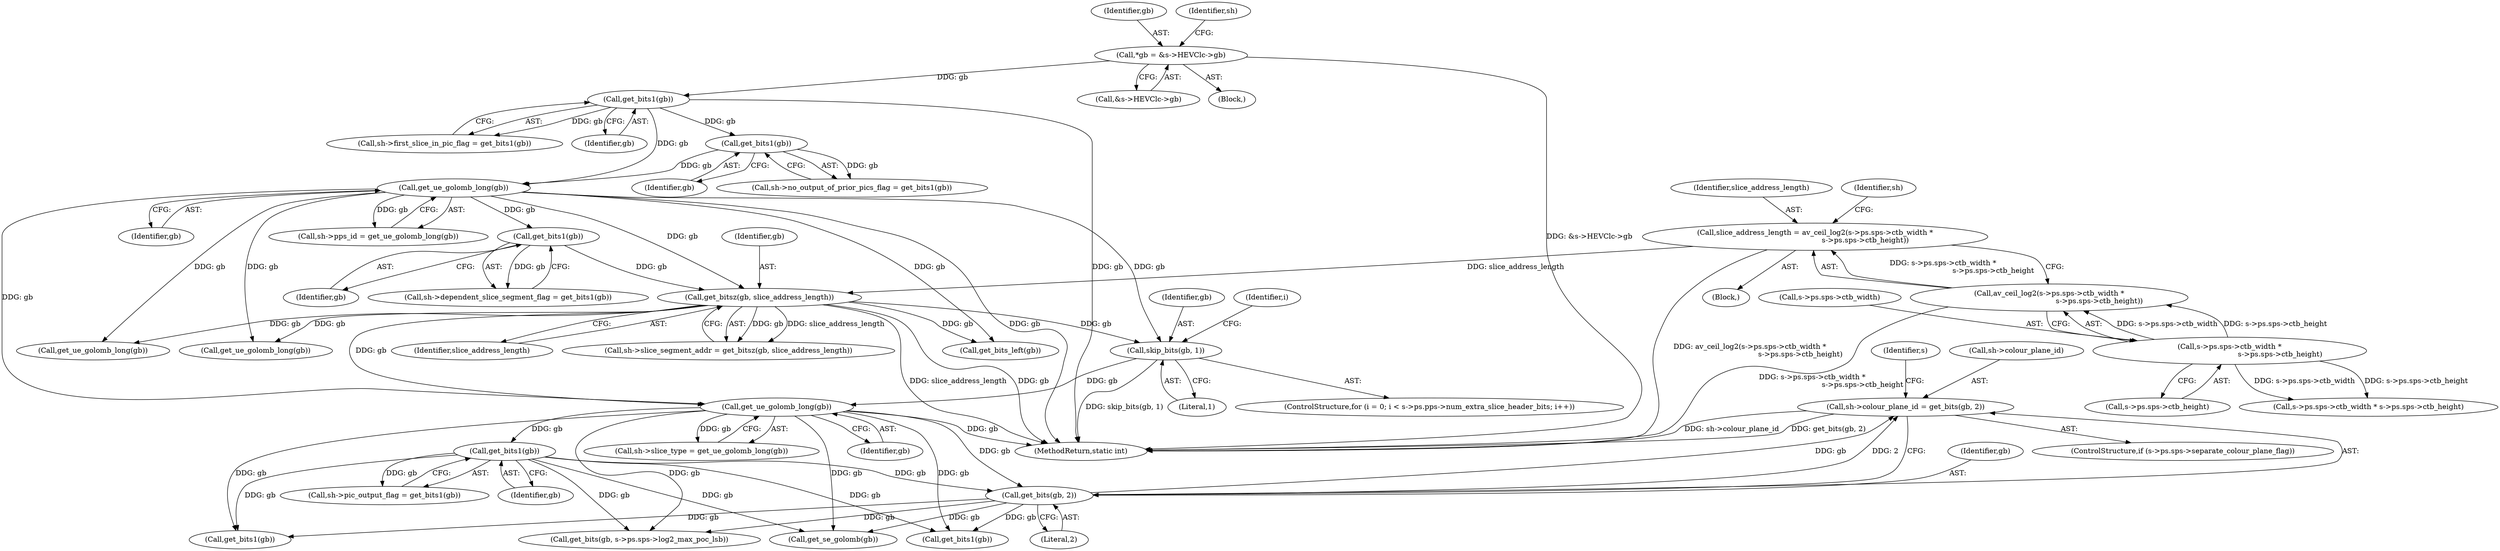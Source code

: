 digraph "0_FFmpeg_54655623a82632e7624714d7b2a3e039dc5faa7e_0@pointer" {
"1000695" [label="(Call,sh->colour_plane_id = get_bits(gb, 2))"];
"1000699" [label="(Call,get_bits(gb, 2))"];
"1000617" [label="(Call,get_ue_golomb_long(gb))"];
"1000610" [label="(Call,skip_bits(gb, 1))"];
"1000511" [label="(Call,get_bitsz(gb, slice_address_length))"];
"1000487" [label="(Call,get_bits1(gb))"];
"1000201" [label="(Call,get_ue_golomb_long(gb))"];
"1000132" [label="(Call,get_bits1(gb))"];
"1000111" [label="(Call,*gb = &s->HEVClc->gb)"];
"1000195" [label="(Call,get_bits1(gb))"];
"1000489" [label="(Call,slice_address_length = av_ceil_log2(s->ps.sps->ctb_width *\n                                            s->ps.sps->ctb_height))"];
"1000491" [label="(Call,av_ceil_log2(s->ps.sps->ctb_width *\n                                            s->ps.sps->ctb_height))"];
"1000492" [label="(Call,s->ps.sps->ctb_width *\n                                            s->ps.sps->ctb_height)"];
"1000685" [label="(Call,get_bits1(gb))"];
"1001808" [label="(Call,get_ue_golomb_long(gb))"];
"1000491" [label="(Call,av_ceil_log2(s->ps.sps->ctb_width *\n                                            s->ps.sps->ctb_height))"];
"1000500" [label="(Call,s->ps.sps->ctb_height)"];
"1000487" [label="(Call,get_bits1(gb))"];
"1000685" [label="(Call,get_bits1(gb))"];
"1000687" [label="(ControlStructure,if (s->ps.sps->separate_colour_plane_flag))"];
"1000705" [label="(Identifier,s)"];
"1000512" [label="(Identifier,gb)"];
"1000111" [label="(Call,*gb = &s->HEVClc->gb)"];
"1000113" [label="(Call,&s->HEVClc->gb)"];
"1000473" [label="(Block,)"];
"1001042" [label="(Call,get_bits1(gb))"];
"1000699" [label="(Call,get_bits(gb, 2))"];
"1000713" [label="(Call,get_bits(gb, s->ps.sps->log2_max_poc_lsb))"];
"1000202" [label="(Identifier,gb)"];
"1000519" [label="(Call,s->ps.sps->ctb_width * s->ps.sps->ctb_height)"];
"1000509" [label="(Identifier,sh)"];
"1000696" [label="(Call,sh->colour_plane_id)"];
"1000701" [label="(Literal,2)"];
"1000609" [label="(Identifier,i)"];
"1000681" [label="(Call,sh->pic_output_flag = get_bits1(gb))"];
"1000695" [label="(Call,sh->colour_plane_id = get_bits(gb, 2))"];
"1001523" [label="(Call,get_se_golomb(gb))"];
"1000613" [label="(Call,sh->slice_type = get_ue_golomb_long(gb))"];
"1000488" [label="(Identifier,gb)"];
"1000132" [label="(Call,get_bits1(gb))"];
"1000511" [label="(Call,get_bitsz(gb, slice_address_length))"];
"1000201" [label="(Call,get_ue_golomb_long(gb))"];
"1000611" [label="(Identifier,gb)"];
"1000618" [label="(Identifier,gb)"];
"1001150" [label="(Call,get_bits1(gb))"];
"1000617" [label="(Call,get_ue_golomb_long(gb))"];
"1000595" [label="(ControlStructure,for (i = 0; i < s->ps.pps->num_extra_slice_header_bits; i++))"];
"1000128" [label="(Call,sh->first_slice_in_pic_flag = get_bits1(gb))"];
"1000612" [label="(Literal,1)"];
"1000133" [label="(Identifier,gb)"];
"1000490" [label="(Identifier,slice_address_length)"];
"1000191" [label="(Call,sh->no_output_of_prior_pics_flag = get_bits1(gb))"];
"1000700" [label="(Identifier,gb)"];
"1000507" [label="(Call,sh->slice_segment_addr = get_bitsz(gb, slice_address_length))"];
"1000196" [label="(Identifier,gb)"];
"1000109" [label="(Block,)"];
"1002030" [label="(Call,get_ue_golomb_long(gb))"];
"1000493" [label="(Call,s->ps.sps->ctb_width)"];
"1000492" [label="(Call,s->ps.sps->ctb_width *\n                                            s->ps.sps->ctb_height)"];
"1000483" [label="(Call,sh->dependent_slice_segment_flag = get_bits1(gb))"];
"1000513" [label="(Identifier,slice_address_length)"];
"1000610" [label="(Call,skip_bits(gb, 1))"];
"1000112" [label="(Identifier,gb)"];
"1002212" [label="(MethodReturn,static int)"];
"1000489" [label="(Call,slice_address_length = av_ceil_log2(s->ps.sps->ctb_width *\n                                            s->ps.sps->ctb_height))"];
"1000197" [label="(Call,sh->pps_id = get_ue_golomb_long(gb))"];
"1000121" [label="(Identifier,sh)"];
"1000195" [label="(Call,get_bits1(gb))"];
"1000686" [label="(Identifier,gb)"];
"1002140" [label="(Call,get_bits_left(gb))"];
"1000695" -> "1000687"  [label="AST: "];
"1000695" -> "1000699"  [label="CFG: "];
"1000696" -> "1000695"  [label="AST: "];
"1000699" -> "1000695"  [label="AST: "];
"1000705" -> "1000695"  [label="CFG: "];
"1000695" -> "1002212"  [label="DDG: sh->colour_plane_id"];
"1000695" -> "1002212"  [label="DDG: get_bits(gb, 2)"];
"1000699" -> "1000695"  [label="DDG: gb"];
"1000699" -> "1000695"  [label="DDG: 2"];
"1000699" -> "1000701"  [label="CFG: "];
"1000700" -> "1000699"  [label="AST: "];
"1000701" -> "1000699"  [label="AST: "];
"1000617" -> "1000699"  [label="DDG: gb"];
"1000685" -> "1000699"  [label="DDG: gb"];
"1000699" -> "1000713"  [label="DDG: gb"];
"1000699" -> "1001042"  [label="DDG: gb"];
"1000699" -> "1001150"  [label="DDG: gb"];
"1000699" -> "1001523"  [label="DDG: gb"];
"1000617" -> "1000613"  [label="AST: "];
"1000617" -> "1000618"  [label="CFG: "];
"1000618" -> "1000617"  [label="AST: "];
"1000613" -> "1000617"  [label="CFG: "];
"1000617" -> "1002212"  [label="DDG: gb"];
"1000617" -> "1000613"  [label="DDG: gb"];
"1000610" -> "1000617"  [label="DDG: gb"];
"1000511" -> "1000617"  [label="DDG: gb"];
"1000201" -> "1000617"  [label="DDG: gb"];
"1000617" -> "1000685"  [label="DDG: gb"];
"1000617" -> "1000713"  [label="DDG: gb"];
"1000617" -> "1001042"  [label="DDG: gb"];
"1000617" -> "1001150"  [label="DDG: gb"];
"1000617" -> "1001523"  [label="DDG: gb"];
"1000610" -> "1000595"  [label="AST: "];
"1000610" -> "1000612"  [label="CFG: "];
"1000611" -> "1000610"  [label="AST: "];
"1000612" -> "1000610"  [label="AST: "];
"1000609" -> "1000610"  [label="CFG: "];
"1000610" -> "1002212"  [label="DDG: skip_bits(gb, 1)"];
"1000511" -> "1000610"  [label="DDG: gb"];
"1000201" -> "1000610"  [label="DDG: gb"];
"1000511" -> "1000507"  [label="AST: "];
"1000511" -> "1000513"  [label="CFG: "];
"1000512" -> "1000511"  [label="AST: "];
"1000513" -> "1000511"  [label="AST: "];
"1000507" -> "1000511"  [label="CFG: "];
"1000511" -> "1002212"  [label="DDG: slice_address_length"];
"1000511" -> "1002212"  [label="DDG: gb"];
"1000511" -> "1000507"  [label="DDG: gb"];
"1000511" -> "1000507"  [label="DDG: slice_address_length"];
"1000487" -> "1000511"  [label="DDG: gb"];
"1000201" -> "1000511"  [label="DDG: gb"];
"1000489" -> "1000511"  [label="DDG: slice_address_length"];
"1000511" -> "1001808"  [label="DDG: gb"];
"1000511" -> "1002030"  [label="DDG: gb"];
"1000511" -> "1002140"  [label="DDG: gb"];
"1000487" -> "1000483"  [label="AST: "];
"1000487" -> "1000488"  [label="CFG: "];
"1000488" -> "1000487"  [label="AST: "];
"1000483" -> "1000487"  [label="CFG: "];
"1000487" -> "1000483"  [label="DDG: gb"];
"1000201" -> "1000487"  [label="DDG: gb"];
"1000201" -> "1000197"  [label="AST: "];
"1000201" -> "1000202"  [label="CFG: "];
"1000202" -> "1000201"  [label="AST: "];
"1000197" -> "1000201"  [label="CFG: "];
"1000201" -> "1002212"  [label="DDG: gb"];
"1000201" -> "1000197"  [label="DDG: gb"];
"1000132" -> "1000201"  [label="DDG: gb"];
"1000195" -> "1000201"  [label="DDG: gb"];
"1000201" -> "1001808"  [label="DDG: gb"];
"1000201" -> "1002030"  [label="DDG: gb"];
"1000201" -> "1002140"  [label="DDG: gb"];
"1000132" -> "1000128"  [label="AST: "];
"1000132" -> "1000133"  [label="CFG: "];
"1000133" -> "1000132"  [label="AST: "];
"1000128" -> "1000132"  [label="CFG: "];
"1000132" -> "1002212"  [label="DDG: gb"];
"1000132" -> "1000128"  [label="DDG: gb"];
"1000111" -> "1000132"  [label="DDG: gb"];
"1000132" -> "1000195"  [label="DDG: gb"];
"1000111" -> "1000109"  [label="AST: "];
"1000111" -> "1000113"  [label="CFG: "];
"1000112" -> "1000111"  [label="AST: "];
"1000113" -> "1000111"  [label="AST: "];
"1000121" -> "1000111"  [label="CFG: "];
"1000111" -> "1002212"  [label="DDG: &s->HEVClc->gb"];
"1000195" -> "1000191"  [label="AST: "];
"1000195" -> "1000196"  [label="CFG: "];
"1000196" -> "1000195"  [label="AST: "];
"1000191" -> "1000195"  [label="CFG: "];
"1000195" -> "1000191"  [label="DDG: gb"];
"1000489" -> "1000473"  [label="AST: "];
"1000489" -> "1000491"  [label="CFG: "];
"1000490" -> "1000489"  [label="AST: "];
"1000491" -> "1000489"  [label="AST: "];
"1000509" -> "1000489"  [label="CFG: "];
"1000489" -> "1002212"  [label="DDG: av_ceil_log2(s->ps.sps->ctb_width *\n                                            s->ps.sps->ctb_height)"];
"1000491" -> "1000489"  [label="DDG: s->ps.sps->ctb_width *\n                                            s->ps.sps->ctb_height"];
"1000491" -> "1000492"  [label="CFG: "];
"1000492" -> "1000491"  [label="AST: "];
"1000491" -> "1002212"  [label="DDG: s->ps.sps->ctb_width *\n                                            s->ps.sps->ctb_height"];
"1000492" -> "1000491"  [label="DDG: s->ps.sps->ctb_width"];
"1000492" -> "1000491"  [label="DDG: s->ps.sps->ctb_height"];
"1000492" -> "1000500"  [label="CFG: "];
"1000493" -> "1000492"  [label="AST: "];
"1000500" -> "1000492"  [label="AST: "];
"1000492" -> "1000519"  [label="DDG: s->ps.sps->ctb_width"];
"1000492" -> "1000519"  [label="DDG: s->ps.sps->ctb_height"];
"1000685" -> "1000681"  [label="AST: "];
"1000685" -> "1000686"  [label="CFG: "];
"1000686" -> "1000685"  [label="AST: "];
"1000681" -> "1000685"  [label="CFG: "];
"1000685" -> "1000681"  [label="DDG: gb"];
"1000685" -> "1000713"  [label="DDG: gb"];
"1000685" -> "1001042"  [label="DDG: gb"];
"1000685" -> "1001150"  [label="DDG: gb"];
"1000685" -> "1001523"  [label="DDG: gb"];
}

